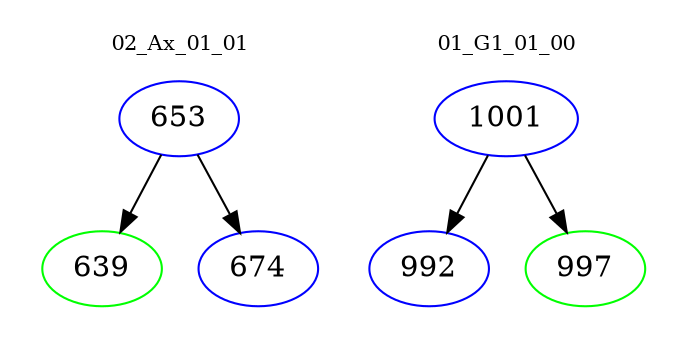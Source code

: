 digraph{
subgraph cluster_0 {
color = white
label = "02_Ax_01_01";
fontsize=10;
T0_653 [label="653", color="blue"]
T0_653 -> T0_639 [color="black"]
T0_639 [label="639", color="green"]
T0_653 -> T0_674 [color="black"]
T0_674 [label="674", color="blue"]
}
subgraph cluster_1 {
color = white
label = "01_G1_01_00";
fontsize=10;
T1_1001 [label="1001", color="blue"]
T1_1001 -> T1_992 [color="black"]
T1_992 [label="992", color="blue"]
T1_1001 -> T1_997 [color="black"]
T1_997 [label="997", color="green"]
}
}
